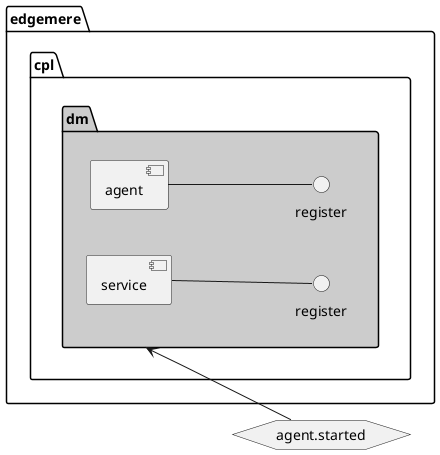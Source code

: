 @startuml
left to right direction


    package "edgemere" as edgemere {
package "cpl" as edgemerecpl {
package "dm" as edgemerecpldm #cccccc {
 component "agent" as edgemerecpldmagent
 interface "register" as edgemerecpldmagentregister
edgemerecpldmagent -- edgemerecpldmagentregister
}
}
}

    
    package "edgemere" as edgemere {
package "cpl" as edgemerecpl {
package "dm" as edgemerecpldm #cccccc {
 component "service" as edgemerecpldmservice
 interface "register" as edgemerecpldmserviceregister
edgemerecpldmservice -- edgemerecpldmserviceregister
}
}
}

    
hexagon "agent.started" as agentstarted
            edgemerecpldm <-- agentstarted
        














































@enduml
